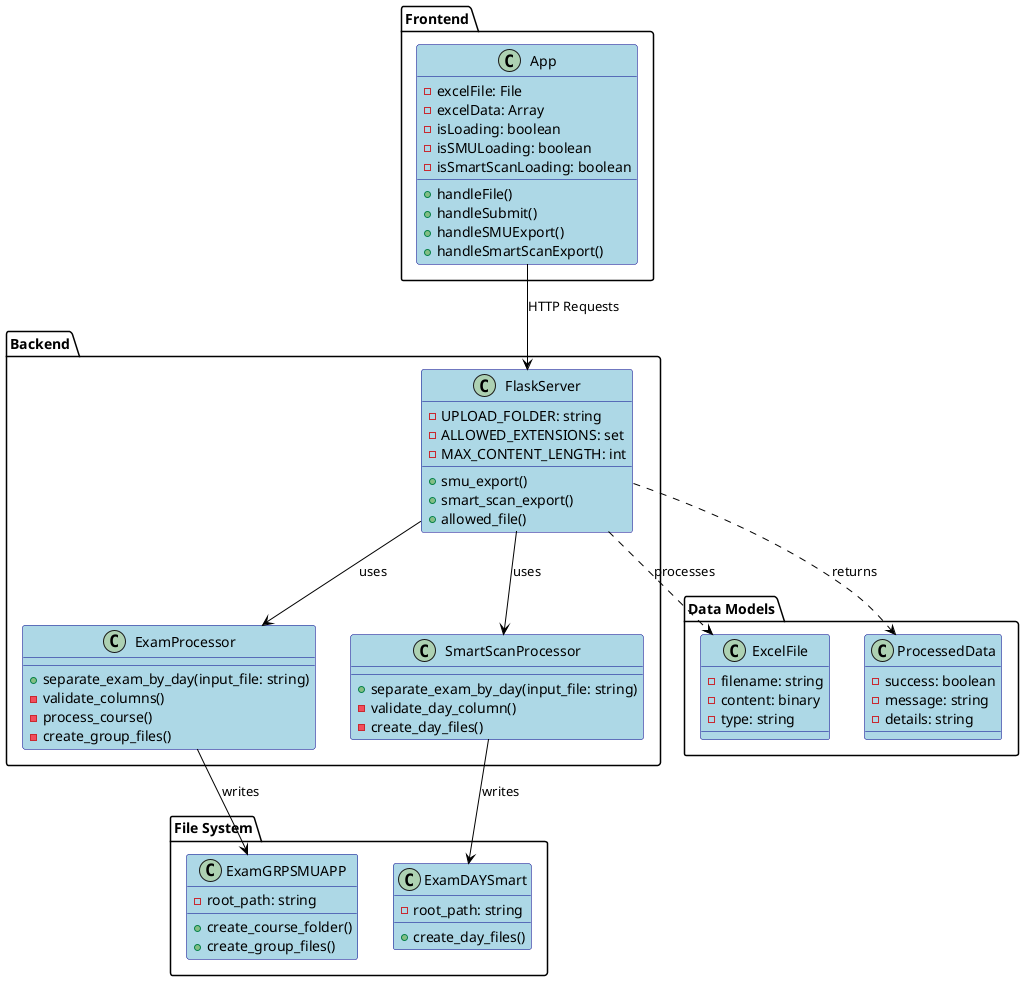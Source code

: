 @startuml Data Source Center - Class Diagram

' Style definitions
skinparam class {
    BackgroundColor LightBlue
    ArrowColor Black
    BorderColor DarkBlue
}

' Classes Frontend
package "Frontend" {
    class App {
        - excelFile: File
        - excelData: Array
        - isLoading: boolean
        - isSMULoading: boolean
        - isSmartScanLoading: boolean
        + handleFile()
        + handleSubmit()
        + handleSMUExport()
        + handleSmartScanExport()
    }
}

' Classes Backend
package "Backend" {
    class FlaskServer {
        - UPLOAD_FOLDER: string
        - ALLOWED_EXTENSIONS: set
        - MAX_CONTENT_LENGTH: int
        + smu_export()
        + smart_scan_export()
        + allowed_file()
    }

    class ExamProcessor {
        + separate_exam_by_day(input_file: string)
        - validate_columns()
        - process_course()
        - create_group_files()
    }

    class SmartScanProcessor {
        + separate_exam_by_day(input_file: string)
        - validate_day_column()
        - create_day_files()
    }
}

' Classes Models
package "Data Models" {
    class ExcelFile {
        - filename: string
        - content: binary
        - type: string
    }

    class ProcessedData {
        - success: boolean
        - message: string
        - details: string
    }
}

' File System Structure
package "File System" {
    class ExamGRPSMUAPP {
        - root_path: string
        + create_course_folder()
        + create_group_files()
    }

    class ExamDAYSmart {
        - root_path: string
        + create_day_files()
    }
}

' Relations
App --> FlaskServer : HTTP Requests
FlaskServer --> ExamProcessor : uses
FlaskServer --> SmartScanProcessor : uses
ExamProcessor --> ExamGRPSMUAPP : writes
SmartScanProcessor --> ExamDAYSmart : writes
FlaskServer ..> ExcelFile : processes
FlaskServer ..> ProcessedData : returns

@enduml
